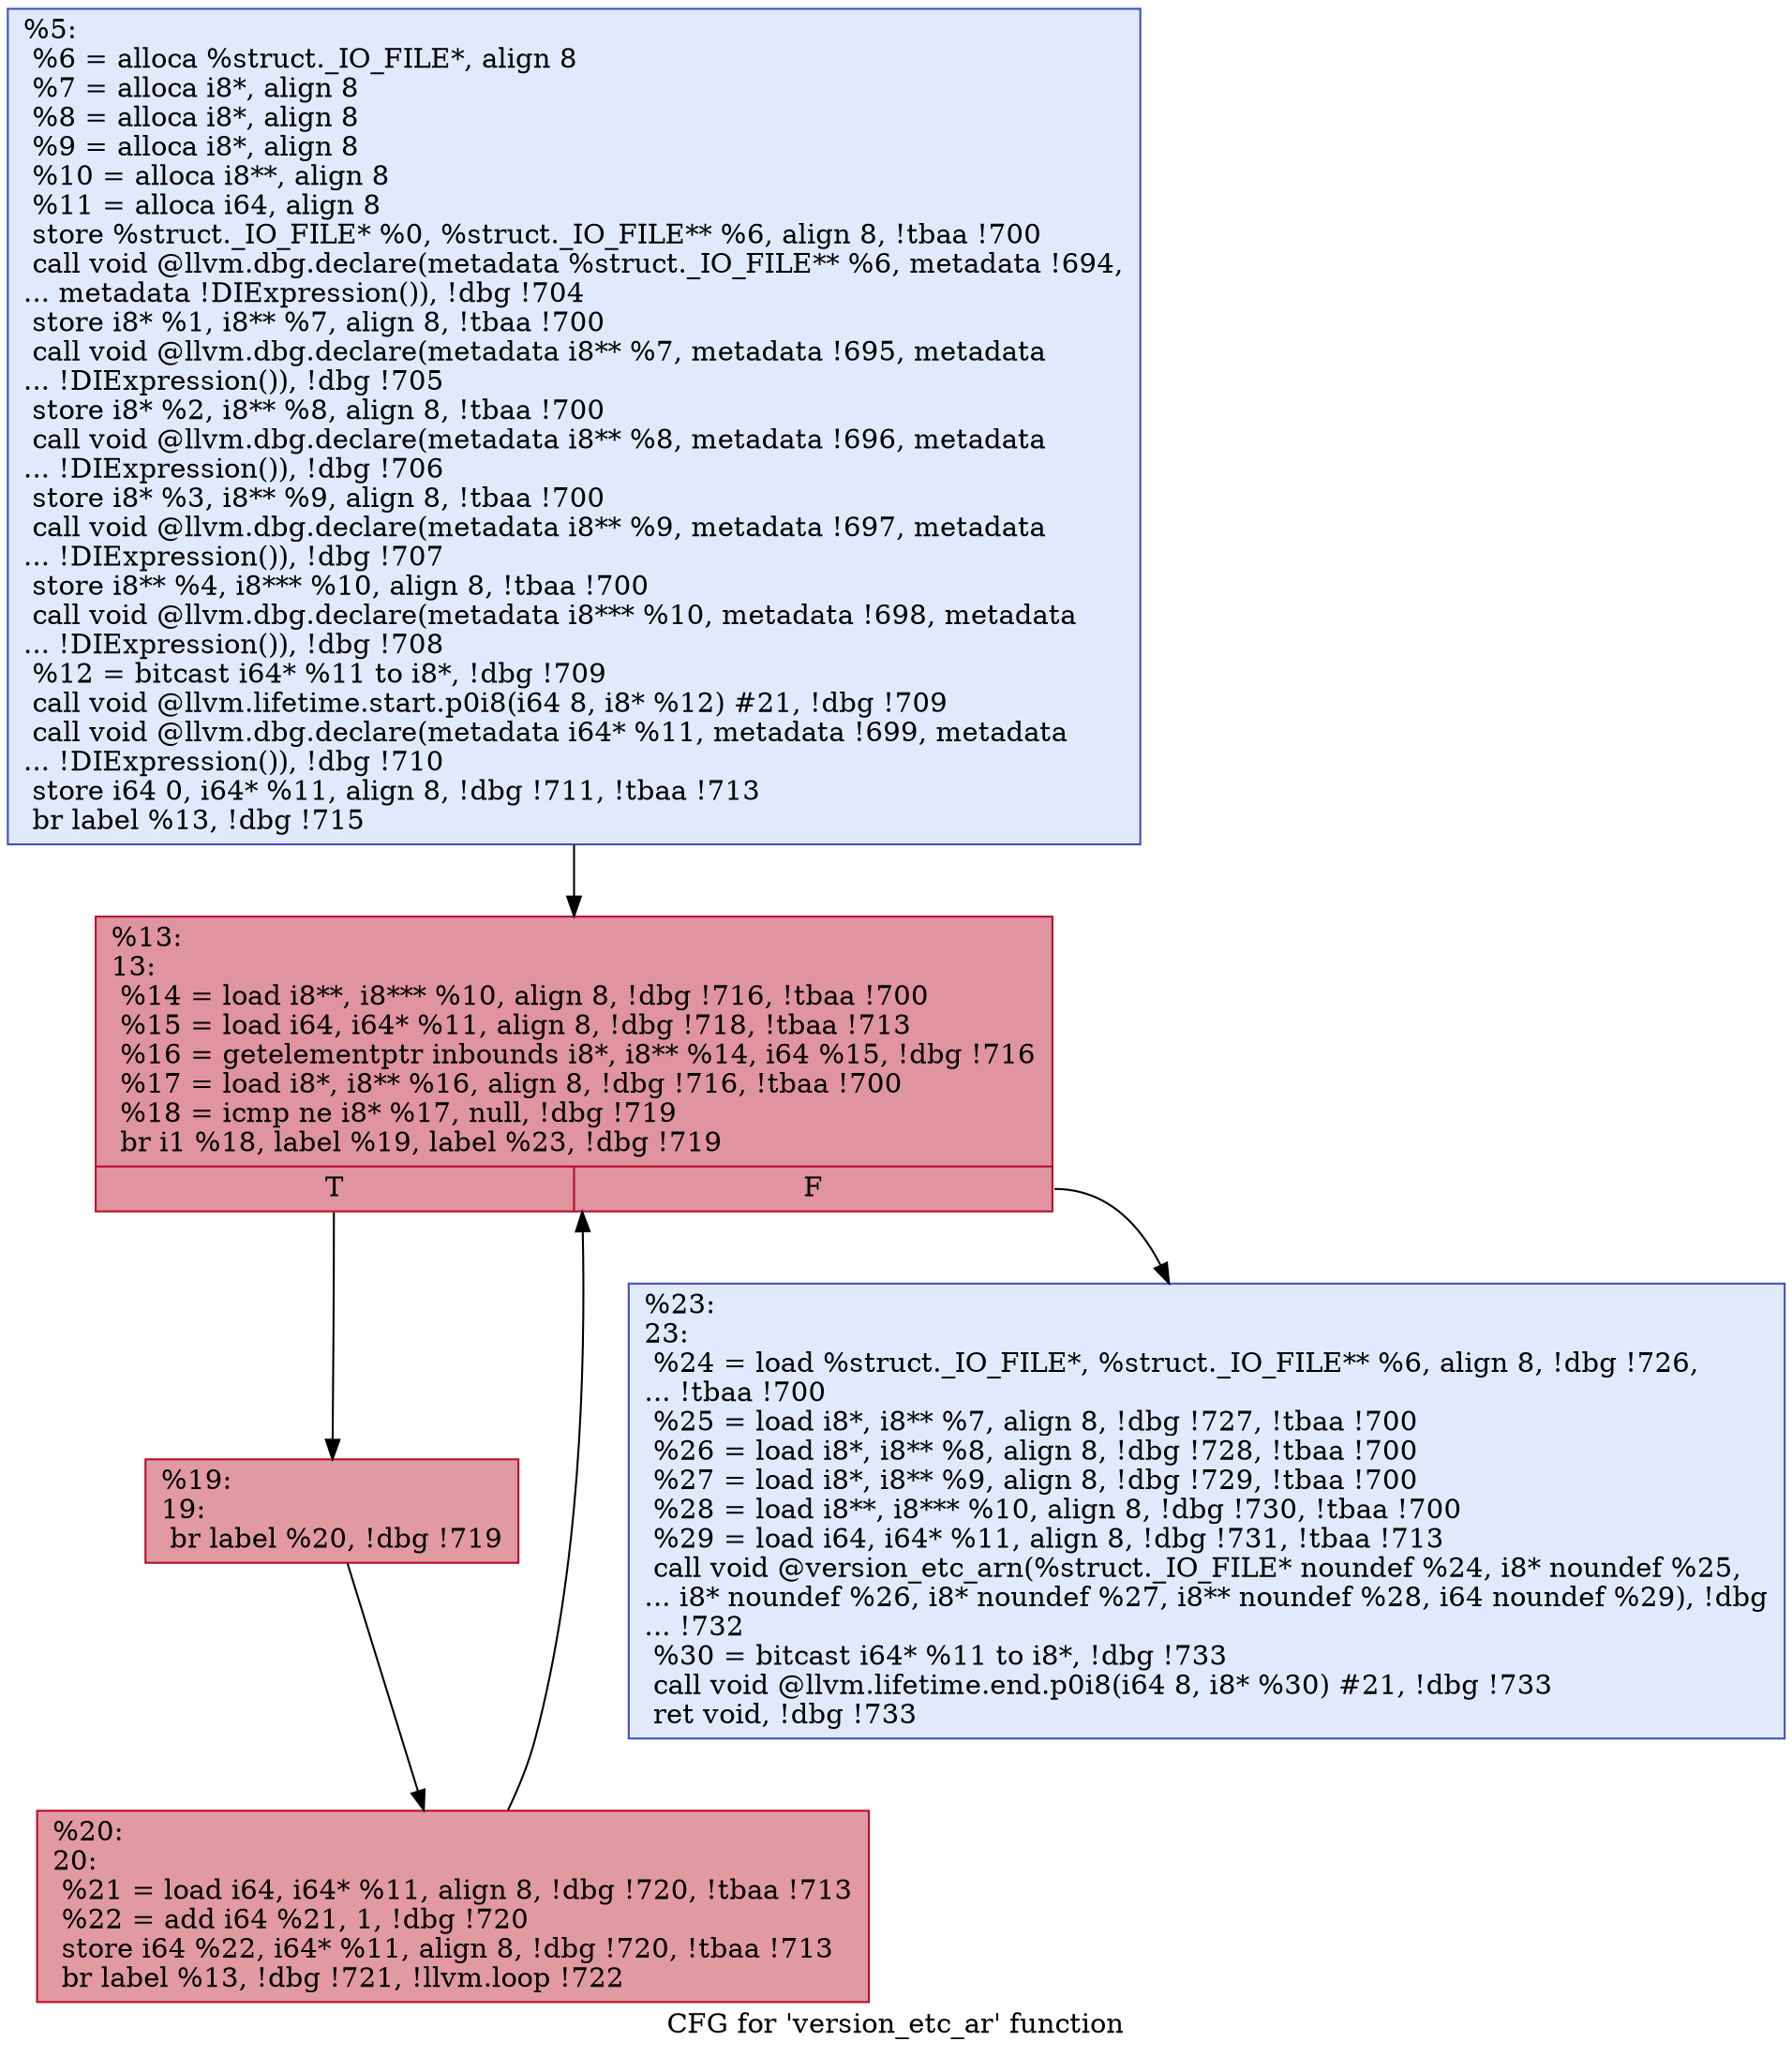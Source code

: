 digraph "CFG for 'version_etc_ar' function" {
	label="CFG for 'version_etc_ar' function";

	Node0x1768fc0 [shape=record,color="#3d50c3ff", style=filled, fillcolor="#b9d0f970",label="{%5:\l  %6 = alloca %struct._IO_FILE*, align 8\l  %7 = alloca i8*, align 8\l  %8 = alloca i8*, align 8\l  %9 = alloca i8*, align 8\l  %10 = alloca i8**, align 8\l  %11 = alloca i64, align 8\l  store %struct._IO_FILE* %0, %struct._IO_FILE** %6, align 8, !tbaa !700\l  call void @llvm.dbg.declare(metadata %struct._IO_FILE** %6, metadata !694,\l... metadata !DIExpression()), !dbg !704\l  store i8* %1, i8** %7, align 8, !tbaa !700\l  call void @llvm.dbg.declare(metadata i8** %7, metadata !695, metadata\l... !DIExpression()), !dbg !705\l  store i8* %2, i8** %8, align 8, !tbaa !700\l  call void @llvm.dbg.declare(metadata i8** %8, metadata !696, metadata\l... !DIExpression()), !dbg !706\l  store i8* %3, i8** %9, align 8, !tbaa !700\l  call void @llvm.dbg.declare(metadata i8** %9, metadata !697, metadata\l... !DIExpression()), !dbg !707\l  store i8** %4, i8*** %10, align 8, !tbaa !700\l  call void @llvm.dbg.declare(metadata i8*** %10, metadata !698, metadata\l... !DIExpression()), !dbg !708\l  %12 = bitcast i64* %11 to i8*, !dbg !709\l  call void @llvm.lifetime.start.p0i8(i64 8, i8* %12) #21, !dbg !709\l  call void @llvm.dbg.declare(metadata i64* %11, metadata !699, metadata\l... !DIExpression()), !dbg !710\l  store i64 0, i64* %11, align 8, !dbg !711, !tbaa !713\l  br label %13, !dbg !715\l}"];
	Node0x1768fc0 -> Node0x1769040;
	Node0x1769040 [shape=record,color="#b70d28ff", style=filled, fillcolor="#b70d2870",label="{%13:\l13:                                               \l  %14 = load i8**, i8*** %10, align 8, !dbg !716, !tbaa !700\l  %15 = load i64, i64* %11, align 8, !dbg !718, !tbaa !713\l  %16 = getelementptr inbounds i8*, i8** %14, i64 %15, !dbg !716\l  %17 = load i8*, i8** %16, align 8, !dbg !716, !tbaa !700\l  %18 = icmp ne i8* %17, null, !dbg !719\l  br i1 %18, label %19, label %23, !dbg !719\l|{<s0>T|<s1>F}}"];
	Node0x1769040:s0 -> Node0x1769090;
	Node0x1769040:s1 -> Node0x1769130;
	Node0x1769090 [shape=record,color="#b70d28ff", style=filled, fillcolor="#bb1b2c70",label="{%19:\l19:                                               \l  br label %20, !dbg !719\l}"];
	Node0x1769090 -> Node0x17690e0;
	Node0x17690e0 [shape=record,color="#b70d28ff", style=filled, fillcolor="#bb1b2c70",label="{%20:\l20:                                               \l  %21 = load i64, i64* %11, align 8, !dbg !720, !tbaa !713\l  %22 = add i64 %21, 1, !dbg !720\l  store i64 %22, i64* %11, align 8, !dbg !720, !tbaa !713\l  br label %13, !dbg !721, !llvm.loop !722\l}"];
	Node0x17690e0 -> Node0x1769040;
	Node0x1769130 [shape=record,color="#3d50c3ff", style=filled, fillcolor="#b9d0f970",label="{%23:\l23:                                               \l  %24 = load %struct._IO_FILE*, %struct._IO_FILE** %6, align 8, !dbg !726,\l... !tbaa !700\l  %25 = load i8*, i8** %7, align 8, !dbg !727, !tbaa !700\l  %26 = load i8*, i8** %8, align 8, !dbg !728, !tbaa !700\l  %27 = load i8*, i8** %9, align 8, !dbg !729, !tbaa !700\l  %28 = load i8**, i8*** %10, align 8, !dbg !730, !tbaa !700\l  %29 = load i64, i64* %11, align 8, !dbg !731, !tbaa !713\l  call void @version_etc_arn(%struct._IO_FILE* noundef %24, i8* noundef %25,\l... i8* noundef %26, i8* noundef %27, i8** noundef %28, i64 noundef %29), !dbg\l... !732\l  %30 = bitcast i64* %11 to i8*, !dbg !733\l  call void @llvm.lifetime.end.p0i8(i64 8, i8* %30) #21, !dbg !733\l  ret void, !dbg !733\l}"];
}
